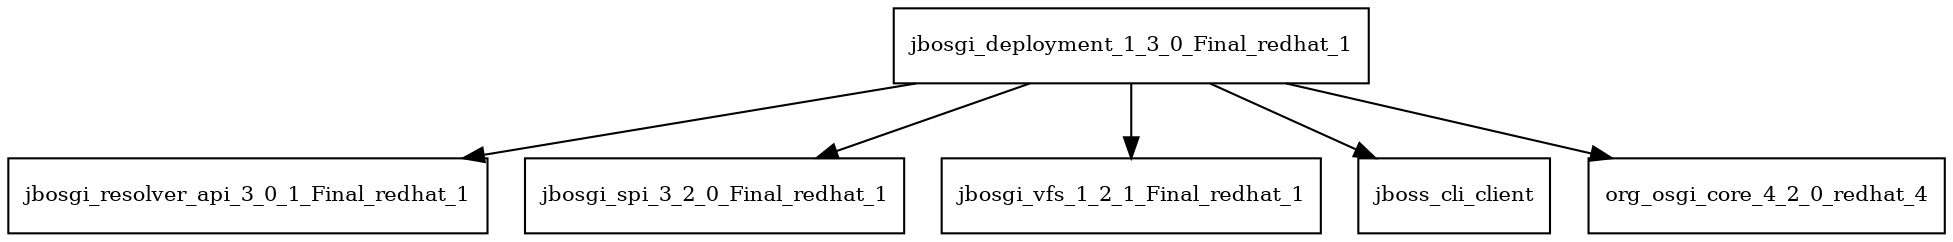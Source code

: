 digraph jbosgi_deployment_1_3_0_Final_redhat_1_dependencies {
  node [shape = box, fontsize=10.0];
  jbosgi_deployment_1_3_0_Final_redhat_1 -> jbosgi_resolver_api_3_0_1_Final_redhat_1;
  jbosgi_deployment_1_3_0_Final_redhat_1 -> jbosgi_spi_3_2_0_Final_redhat_1;
  jbosgi_deployment_1_3_0_Final_redhat_1 -> jbosgi_vfs_1_2_1_Final_redhat_1;
  jbosgi_deployment_1_3_0_Final_redhat_1 -> jboss_cli_client;
  jbosgi_deployment_1_3_0_Final_redhat_1 -> org_osgi_core_4_2_0_redhat_4;
}
